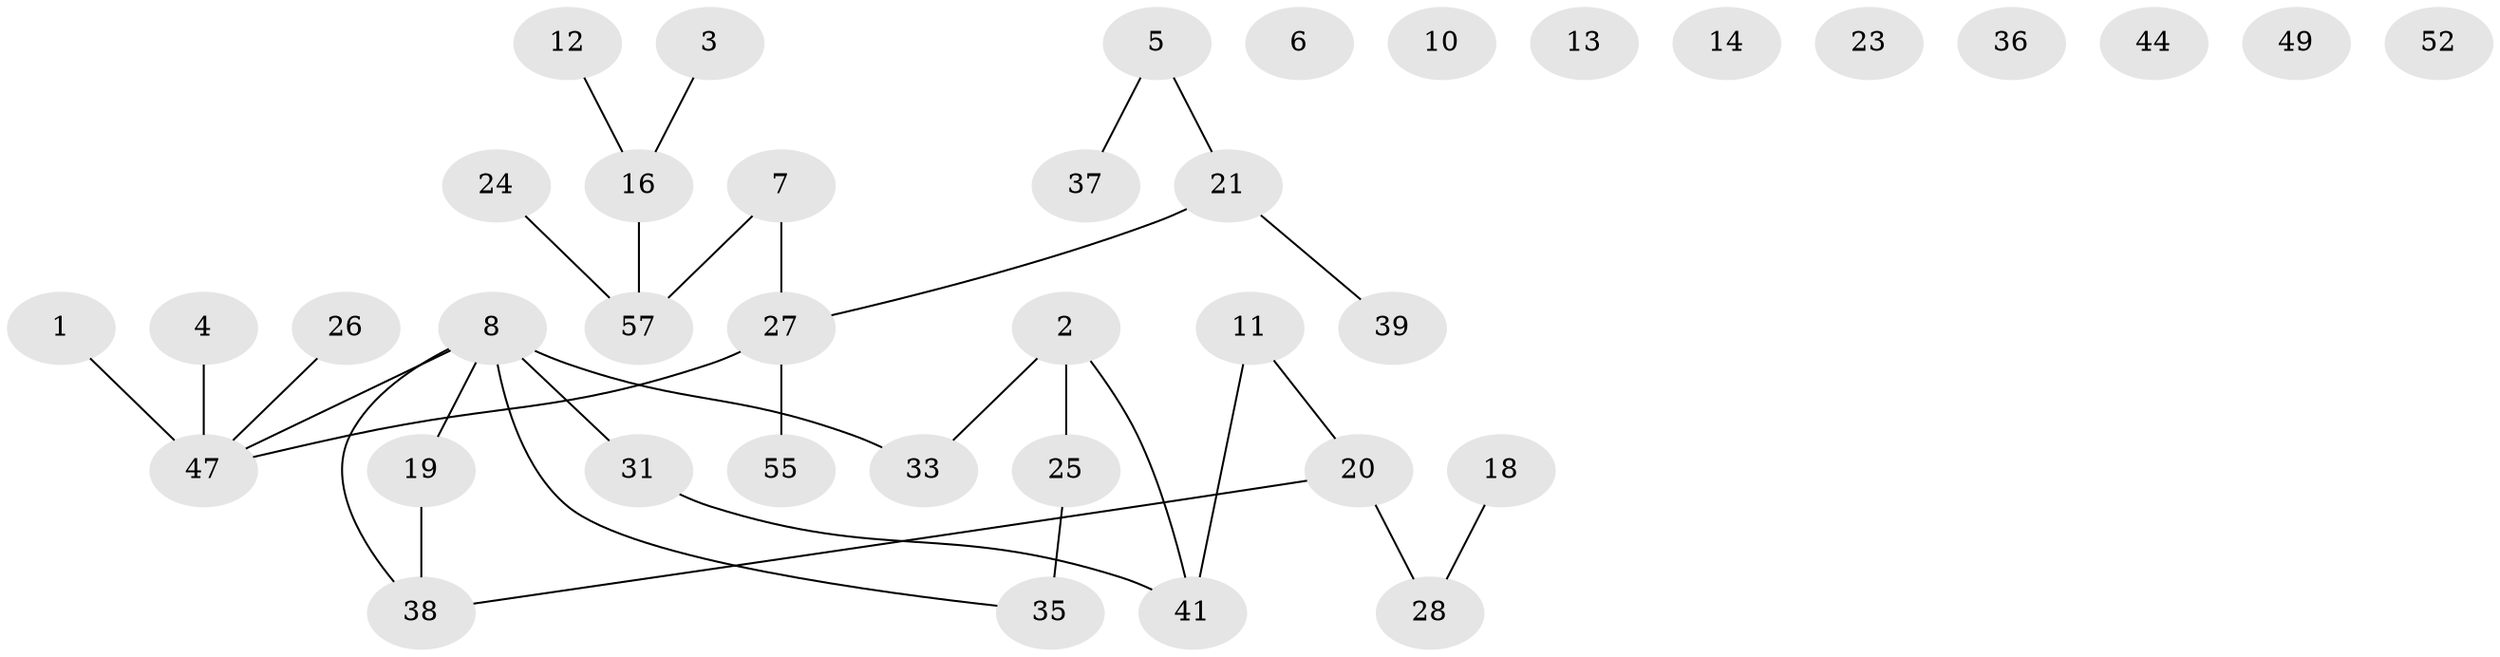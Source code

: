 // original degree distribution, {1: 0.2413793103448276, 2: 0.3620689655172414, 3: 0.1896551724137931, 0: 0.13793103448275862, 5: 0.017241379310344827, 4: 0.05172413793103448}
// Generated by graph-tools (version 1.1) at 2025/41/03/06/25 10:41:23]
// undirected, 38 vertices, 32 edges
graph export_dot {
graph [start="1"]
  node [color=gray90,style=filled];
  1;
  2 [super="+9"];
  3 [super="+15"];
  4;
  5 [super="+32"];
  6;
  7 [super="+29"];
  8 [super="+43"];
  10;
  11 [super="+50"];
  12;
  13 [super="+22"];
  14;
  16 [super="+17"];
  18;
  19 [super="+34"];
  20 [super="+51"];
  21 [super="+40"];
  23;
  24 [super="+48"];
  25 [super="+30"];
  26;
  27 [super="+58"];
  28 [super="+45"];
  31;
  33;
  35 [super="+42"];
  36;
  37;
  38 [super="+46"];
  39 [super="+54"];
  41 [super="+56"];
  44;
  47 [super="+53"];
  49;
  52;
  55;
  57;
  1 -- 47;
  2 -- 33;
  2 -- 41;
  2 -- 25;
  3 -- 16;
  4 -- 47;
  5 -- 37;
  5 -- 21;
  7 -- 27;
  7 -- 57;
  8 -- 31;
  8 -- 47;
  8 -- 33;
  8 -- 35;
  8 -- 38;
  8 -- 19;
  11 -- 41;
  11 -- 20;
  12 -- 16;
  16 -- 57;
  18 -- 28;
  19 -- 38;
  20 -- 38;
  20 -- 28;
  21 -- 27;
  21 -- 39;
  24 -- 57;
  25 -- 35 [weight=2];
  26 -- 47;
  27 -- 55;
  27 -- 47;
  31 -- 41;
}

